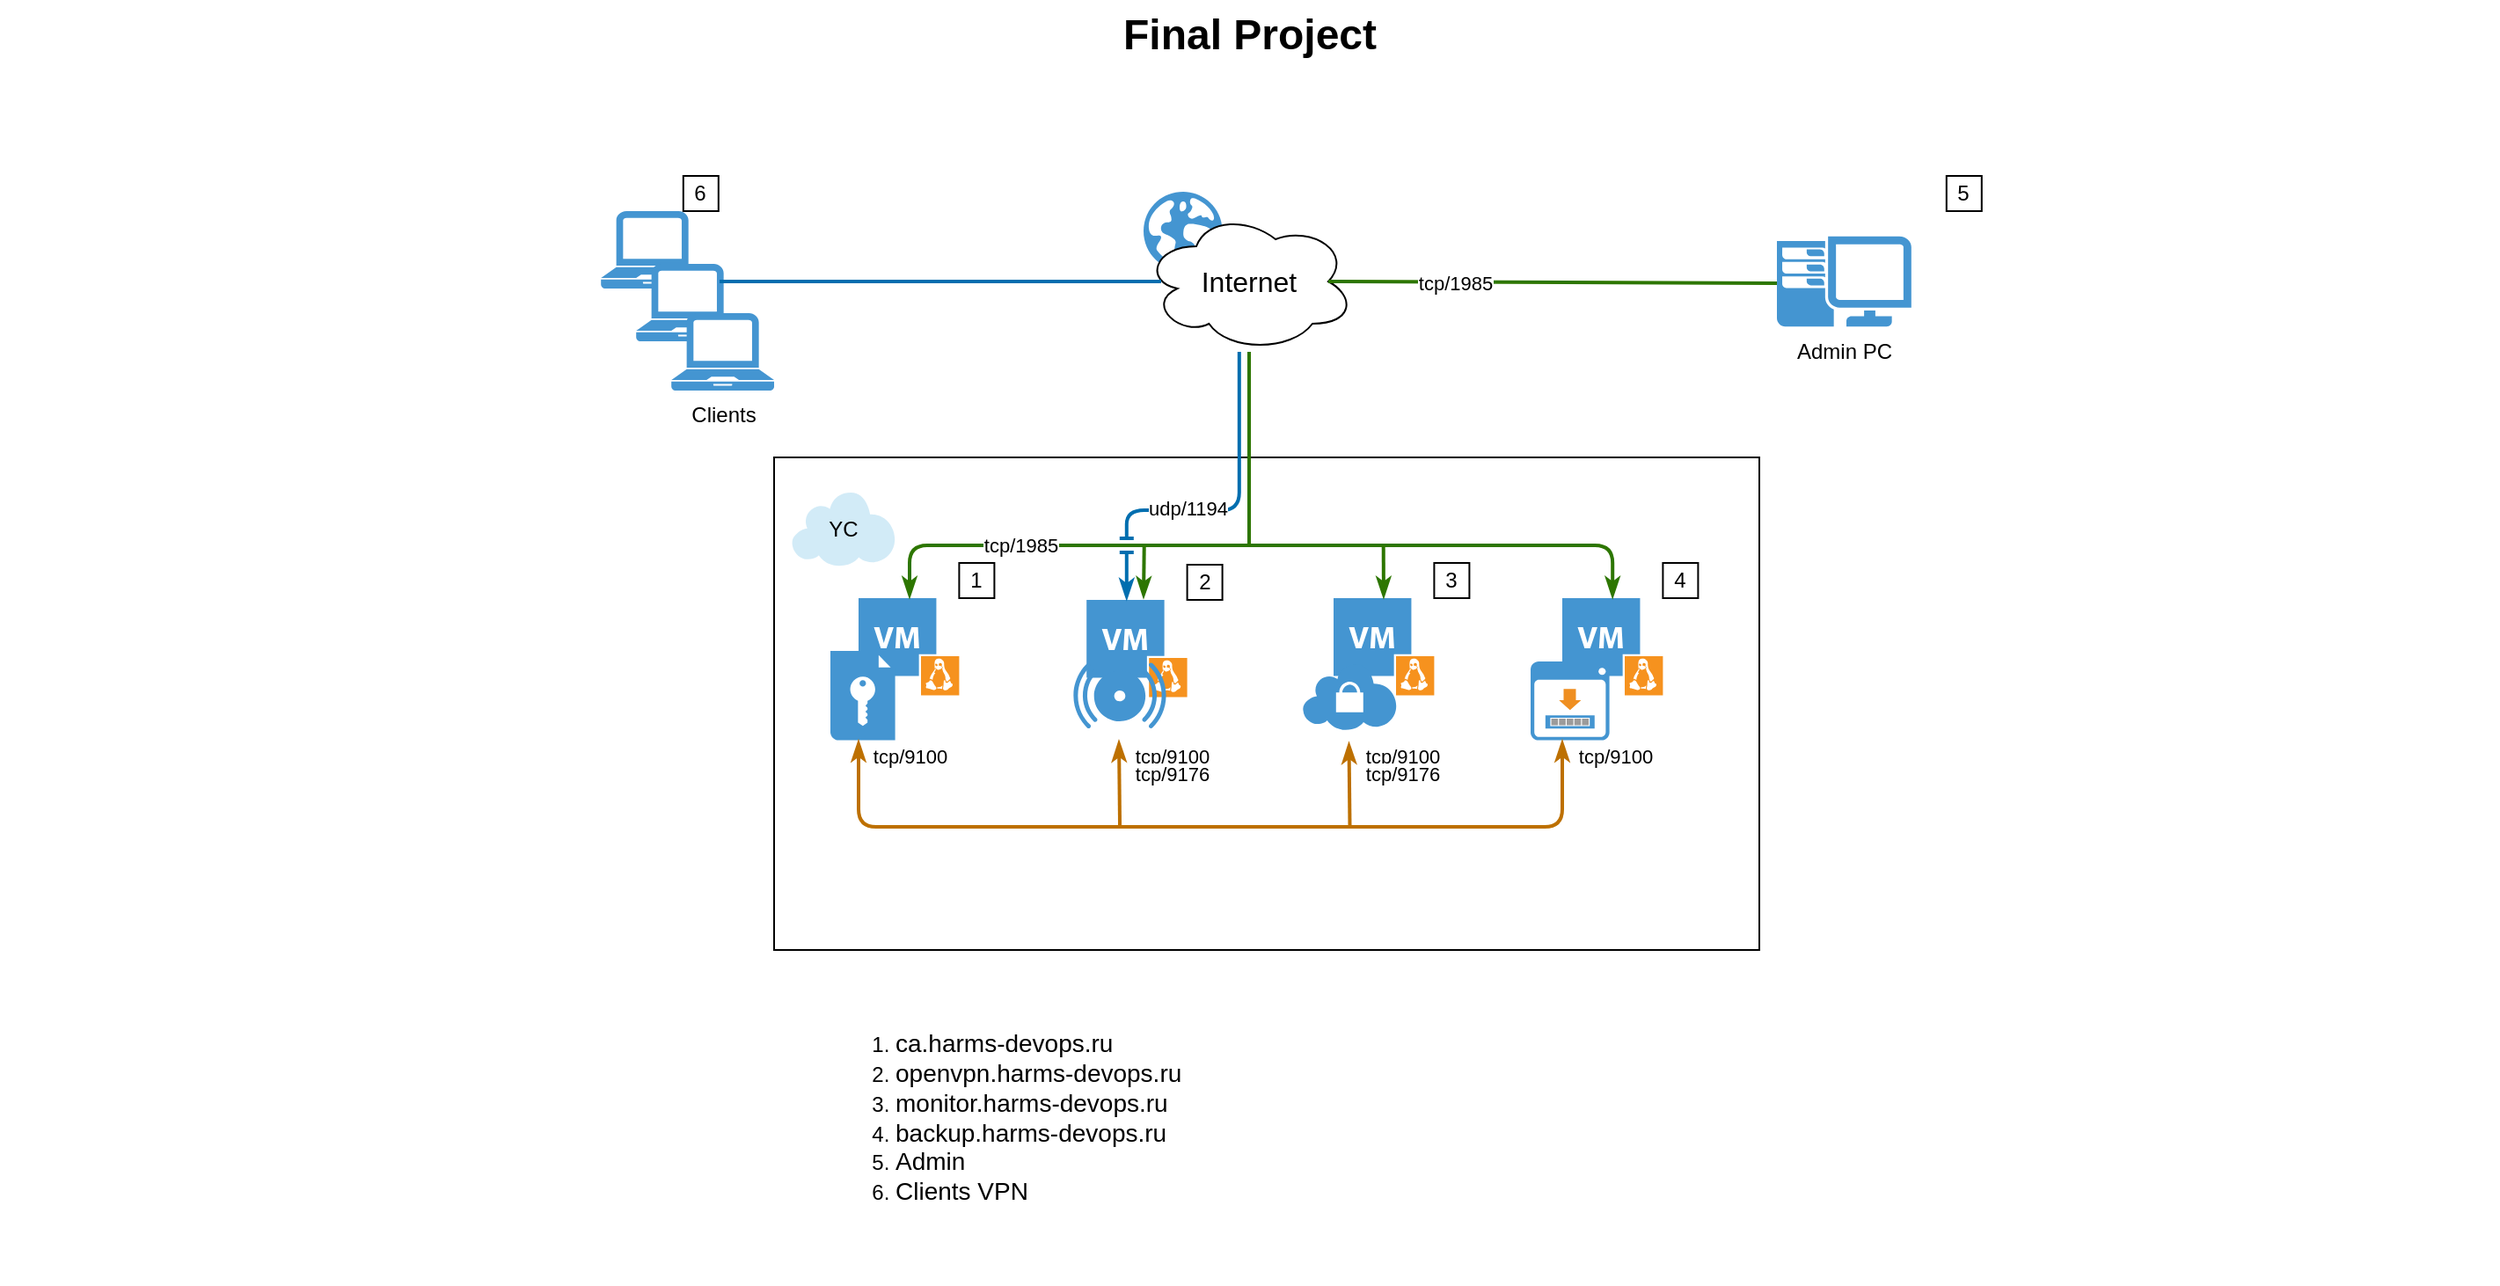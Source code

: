 <mxfile version="25.0.3">
  <diagram name="Page-1" id="197159a0-c6a4-9194-75a8-e4174976684c">
    <mxGraphModel dx="843" dy="476" grid="1" gridSize="10" guides="1" tooltips="1" connect="1" arrows="1" fold="1" page="1" pageScale="1.5" pageWidth="1169" pageHeight="826" background="none" math="0" shadow="0">
      <root>
        <mxCell id="0" style=";html=1;" />
        <mxCell id="1" style=";html=1;" parent="0" />
        <mxCell id="6dqqA6lwFiBKSvKB13f8-22" value="" style="shadow=0;dashed=0;html=1;strokeColor=none;fillColor=#4495D1;labelPosition=center;verticalLabelPosition=bottom;verticalAlign=top;align=center;outlineConnect=0;shape=mxgraph.veeam.globe;" vertex="1" parent="1">
          <mxGeometry x="810" y="169" width="44.8" height="44.8" as="geometry" />
        </mxCell>
        <mxCell id="6dqqA6lwFiBKSvKB13f8-19" value="" style="rounded=0;whiteSpace=wrap;html=1;" vertex="1" parent="1">
          <mxGeometry x="600" y="320" width="560" height="280" as="geometry" />
        </mxCell>
        <mxCell id="1257a543d1cacc4b-52" value="Final Project" style="text;strokeColor=none;fillColor=none;html=1;fontSize=24;fontStyle=1;verticalAlign=middle;align=center;" parent="1" vertex="1">
          <mxGeometry x="160" y="60" width="1420" height="40" as="geometry" />
        </mxCell>
        <mxCell id="6dqqA6lwFiBKSvKB13f8-1" value="&lt;font style=&quot;font-size: 16px;&quot;&gt;Internet&lt;/font&gt;" style="ellipse;shape=cloud;whiteSpace=wrap;html=1;" vertex="1" parent="1">
          <mxGeometry x="810" y="180" width="120" height="80" as="geometry" />
        </mxCell>
        <mxCell id="6dqqA6lwFiBKSvKB13f8-2" value="" style="shadow=0;dashed=0;html=1;strokeColor=none;fillColor=#4495D1;labelPosition=center;verticalLabelPosition=bottom;verticalAlign=top;align=center;outlineConnect=0;shape=mxgraph.veeam.vm_linux;" vertex="1" parent="1">
          <mxGeometry x="648" y="400" width="57.2" height="55.2" as="geometry" />
        </mxCell>
        <mxCell id="6dqqA6lwFiBKSvKB13f8-3" value="" style="shadow=0;dashed=0;html=1;strokeColor=none;fillColor=#4495D1;labelPosition=center;verticalLabelPosition=bottom;verticalAlign=top;align=center;outlineConnect=0;shape=mxgraph.veeam.vm_linux;" vertex="1" parent="1">
          <mxGeometry x="777.6" y="401" width="57.2" height="55.2" as="geometry" />
        </mxCell>
        <mxCell id="6dqqA6lwFiBKSvKB13f8-4" value="" style="shadow=0;dashed=0;html=1;strokeColor=none;fillColor=#4495D1;labelPosition=center;verticalLabelPosition=bottom;verticalAlign=top;align=center;outlineConnect=0;shape=mxgraph.veeam.vm_linux;" vertex="1" parent="1">
          <mxGeometry x="918" y="400" width="57.2" height="55.2" as="geometry" />
        </mxCell>
        <mxCell id="6dqqA6lwFiBKSvKB13f8-5" value="" style="shadow=0;dashed=0;html=1;strokeColor=none;fillColor=#4495D1;labelPosition=center;verticalLabelPosition=bottom;verticalAlign=top;align=center;outlineConnect=0;shape=mxgraph.veeam.vm_linux;" vertex="1" parent="1">
          <mxGeometry x="1048" y="400" width="57.2" height="55.2" as="geometry" />
        </mxCell>
        <mxCell id="6dqqA6lwFiBKSvKB13f8-9" value="&lt;ol&gt;&lt;li&gt;&lt;font style=&quot;font-size: 14px;&quot;&gt;ca.harms-devops.ru&lt;/font&gt;&lt;/li&gt;&lt;li&gt;&lt;font style=&quot;font-size: 14px;&quot;&gt;openvpn.harms-devops.ru&lt;/font&gt;&lt;/li&gt;&lt;li&gt;&lt;font style=&quot;font-size: 14px;&quot;&gt;monitor.harms-devops.ru&lt;/font&gt;&lt;/li&gt;&lt;li&gt;&lt;font style=&quot;font-size: 14px;&quot;&gt;backup.harms-devops.ru&lt;/font&gt;&lt;/li&gt;&lt;li&gt;&lt;font style=&quot;font-size: 14px;&quot;&gt;Admin&lt;/font&gt;&lt;/li&gt;&lt;li&gt;&lt;font style=&quot;font-size: 14px;&quot;&gt;Clients VPN&lt;/font&gt;&lt;/li&gt;&lt;/ol&gt;" style="text;strokeColor=none;fillColor=none;html=1;whiteSpace=wrap;verticalAlign=middle;overflow=hidden;" vertex="1" parent="1">
          <mxGeometry x="627" y="600" width="223" height="190" as="geometry" />
        </mxCell>
        <mxCell id="6dqqA6lwFiBKSvKB13f8-10" value="" style="pointerEvents=1;shadow=0;dashed=0;html=1;strokeColor=none;fillColor=#4495D1;labelPosition=center;verticalLabelPosition=bottom;verticalAlign=top;align=center;outlineConnect=0;shape=mxgraph.veeam.laptop;" vertex="1" parent="1">
          <mxGeometry x="501.6" y="180" width="58.4" height="44" as="geometry" />
        </mxCell>
        <mxCell id="6dqqA6lwFiBKSvKB13f8-11" value="" style="pointerEvents=1;shadow=0;dashed=0;html=1;strokeColor=none;fillColor=#4495D1;labelPosition=center;verticalLabelPosition=bottom;verticalAlign=top;align=center;outlineConnect=0;shape=mxgraph.veeam.laptop;" vertex="1" parent="1">
          <mxGeometry x="521.6" y="210" width="58.4" height="44" as="geometry" />
        </mxCell>
        <mxCell id="6dqqA6lwFiBKSvKB13f8-12" value="Clients" style="pointerEvents=1;shadow=0;dashed=0;html=1;strokeColor=none;fillColor=#4495D1;labelPosition=center;verticalLabelPosition=bottom;verticalAlign=top;align=center;outlineConnect=0;shape=mxgraph.veeam.laptop;" vertex="1" parent="1">
          <mxGeometry x="541.6" y="238" width="58.4" height="44" as="geometry" />
        </mxCell>
        <mxCell id="6dqqA6lwFiBKSvKB13f8-17" value="" style="endArrow=none;html=1;rounded=0;fillColor=#1ba1e2;strokeColor=#006EAF;strokeWidth=2;" edge="1" parent="1">
          <mxGeometry width="50" height="50" relative="1" as="geometry">
            <mxPoint x="820" y="220" as="sourcePoint" />
            <mxPoint x="569" y="220" as="targetPoint" />
          </mxGeometry>
        </mxCell>
        <mxCell id="6dqqA6lwFiBKSvKB13f8-18" value="" style="endArrow=none;html=1;rounded=0;exitX=0.917;exitY=0.5;exitDx=0;exitDy=0;exitPerimeter=0;entryX=0.003;entryY=0.569;entryDx=0;entryDy=0;entryPerimeter=0;fillColor=#60a917;strokeColor=#2D7600;strokeWidth=2;endSize=8;" edge="1" parent="1">
          <mxGeometry width="50" height="50" relative="1" as="geometry">
            <mxPoint x="915" y="220" as="sourcePoint" />
            <mxPoint x="1170" y="221" as="targetPoint" />
          </mxGeometry>
        </mxCell>
        <mxCell id="6dqqA6lwFiBKSvKB13f8-90" value="tcp/1985" style="edgeLabel;html=1;align=center;verticalAlign=middle;resizable=0;points=[];" vertex="1" connectable="0" parent="6dqqA6lwFiBKSvKB13f8-18">
          <mxGeometry x="-0.439" y="-1" relative="1" as="geometry">
            <mxPoint y="-1" as="offset" />
          </mxGeometry>
        </mxCell>
        <mxCell id="6dqqA6lwFiBKSvKB13f8-8" value="Admin PC" style="pointerEvents=1;shadow=0;dashed=0;html=1;strokeColor=none;fillColor=#4495D1;labelPosition=center;verticalLabelPosition=bottom;verticalAlign=top;align=center;outlineConnect=0;shape=mxgraph.veeam.2d.workstation;movableLabel=0;autosize=0;fillStyle=auto;" vertex="1" parent="1">
          <mxGeometry x="1170" y="194.4" width="76.4" height="51.2" as="geometry" />
        </mxCell>
        <mxCell id="6dqqA6lwFiBKSvKB13f8-20" value="" style="shadow=0;dashed=0;html=1;strokeColor=none;fillColor=#4495D1;labelPosition=center;verticalLabelPosition=bottom;verticalAlign=top;align=center;outlineConnect=0;shape=mxgraph.veeam.2d.cloud;" vertex="1" parent="1">
          <mxGeometry x="610" y="340" width="58.8" height="41.6" as="geometry" />
        </mxCell>
        <mxCell id="6dqqA6lwFiBKSvKB13f8-21" value="" style="shadow=0;dashed=0;html=1;strokeColor=none;fillColor=#4495D1;labelPosition=center;verticalLabelPosition=bottom;verticalAlign=top;align=center;outlineConnect=0;shape=mxgraph.veeam.2d.alarm;" vertex="1" parent="1">
          <mxGeometry x="770" y="436.6" width="52.8" height="37.6" as="geometry" />
        </mxCell>
        <mxCell id="6dqqA6lwFiBKSvKB13f8-23" value="" style="shadow=0;dashed=0;html=1;strokeColor=none;fillColor=#4495D1;labelPosition=center;verticalLabelPosition=bottom;verticalAlign=top;align=center;outlineConnect=0;shape=mxgraph.veeam.encryption_key;" vertex="1" parent="1">
          <mxGeometry x="632" y="430" width="36.8" height="50.8" as="geometry" />
        </mxCell>
        <mxCell id="6dqqA6lwFiBKSvKB13f8-24" value="" style="shadow=0;dashed=0;html=1;strokeColor=none;fillColor=#4495D1;labelPosition=center;verticalLabelPosition=bottom;verticalAlign=top;align=center;outlineConnect=0;shape=mxgraph.veeam.2d.backup_browser;" vertex="1" parent="1">
          <mxGeometry x="1030" y="436" width="44.8" height="44.8" as="geometry" />
        </mxCell>
        <mxCell id="6dqqA6lwFiBKSvKB13f8-25" value="" style="shadow=0;dashed=0;html=1;strokeColor=none;fillColor=#4495D1;labelPosition=center;verticalLabelPosition=bottom;verticalAlign=top;align=center;outlineConnect=0;shape=mxgraph.veeam.vpn;" vertex="1" parent="1">
          <mxGeometry x="900" y="437" width="54" height="38" as="geometry" />
        </mxCell>
        <mxCell id="6dqqA6lwFiBKSvKB13f8-26" value="1" style="rounded=0;whiteSpace=wrap;html=1;" vertex="1" parent="1">
          <mxGeometry x="705.2" y="380" width="20" height="20" as="geometry" />
        </mxCell>
        <mxCell id="6dqqA6lwFiBKSvKB13f8-27" value="2" style="rounded=0;whiteSpace=wrap;html=1;" vertex="1" parent="1">
          <mxGeometry x="834.8" y="381" width="20" height="20" as="geometry" />
        </mxCell>
        <mxCell id="6dqqA6lwFiBKSvKB13f8-34" value="3" style="rounded=0;whiteSpace=wrap;html=1;" vertex="1" parent="1">
          <mxGeometry x="975.2" y="380" width="20" height="20" as="geometry" />
        </mxCell>
        <mxCell id="6dqqA6lwFiBKSvKB13f8-35" value="4" style="rounded=0;whiteSpace=wrap;html=1;" vertex="1" parent="1">
          <mxGeometry x="1105.2" y="380" width="20" height="20" as="geometry" />
        </mxCell>
        <mxCell id="6dqqA6lwFiBKSvKB13f8-46" value="" style="endArrow=classicThin;html=1;rounded=1;edgeStyle=elbowEdgeStyle;elbow=vertical;strokeWidth=2;fillColor=#60a917;strokeColor=#2D7600;curved=0;startArrow=classicThin;startFill=1;jumpStyle=none;endFill=1;flowAnimation=0;shadow=0;noJump=0;ignoreEdge=0;orthogonalLoop=0;orthogonal=0;enumerate=0;comic=0;snapToPoint=0;" edge="1" parent="1" source="6dqqA6lwFiBKSvKB13f8-5">
          <mxGeometry relative="1" as="geometry">
            <mxPoint x="876.4" y="288.8" as="sourcePoint" />
            <mxPoint x="677" y="400" as="targetPoint" />
            <Array as="points">
              <mxPoint x="880" y="370" />
              <mxPoint x="920" y="360" />
            </Array>
          </mxGeometry>
        </mxCell>
        <mxCell id="6dqqA6lwFiBKSvKB13f8-47" value="tcp/1985" style="edgeLabel;resizable=0;html=1;;align=center;verticalAlign=middle;" connectable="0" vertex="1" parent="6dqqA6lwFiBKSvKB13f8-46">
          <mxGeometry relative="1" as="geometry">
            <mxPoint x="-137" as="offset" />
          </mxGeometry>
        </mxCell>
        <mxCell id="6dqqA6lwFiBKSvKB13f8-59" value="" style="endArrow=classicThin;html=1;rounded=1;elbow=vertical;edgeStyle=orthogonalEdgeStyle;strokeWidth=2;fillColor=#1ba1e2;strokeColor=#006EAF;jumpStyle=line;curved=0;endFill=1;" edge="1" parent="1">
          <mxGeometry relative="1" as="geometry">
            <mxPoint x="864.4" y="260" as="sourcePoint" />
            <mxPoint x="800.4" y="401" as="targetPoint" />
            <Array as="points">
              <mxPoint x="864.4" y="350" />
              <mxPoint x="800.4" y="350" />
            </Array>
          </mxGeometry>
        </mxCell>
        <mxCell id="6dqqA6lwFiBKSvKB13f8-60" value="udp/1194" style="edgeLabel;resizable=0;html=1;;align=center;verticalAlign=middle;" connectable="0" vertex="1" parent="6dqqA6lwFiBKSvKB13f8-59">
          <mxGeometry relative="1" as="geometry">
            <mxPoint x="-17" y="-1" as="offset" />
          </mxGeometry>
        </mxCell>
        <mxCell id="6dqqA6lwFiBKSvKB13f8-87" value="" style="endArrow=classicThin;html=1;rounded=0;elbow=vertical;endFill=1;strokeWidth=2;fillColor=#60a917;strokeColor=#2D7600;" edge="1" parent="1" target="6dqqA6lwFiBKSvKB13f8-4">
          <mxGeometry width="50" height="50" relative="1" as="geometry">
            <mxPoint x="946.357" y="371" as="sourcePoint" />
            <mxPoint x="947" y="390" as="targetPoint" />
          </mxGeometry>
        </mxCell>
        <mxCell id="6dqqA6lwFiBKSvKB13f8-88" value="" style="endArrow=classicThin;html=1;rounded=0;elbow=vertical;endFill=1;strokeWidth=2;fillColor=#60a917;strokeColor=#2D7600;" edge="1" parent="1">
          <mxGeometry width="50" height="50" relative="1" as="geometry">
            <mxPoint x="810.357" y="371" as="sourcePoint" />
            <mxPoint x="810" y="400" as="targetPoint" />
          </mxGeometry>
        </mxCell>
        <mxCell id="6dqqA6lwFiBKSvKB13f8-89" value="" style="endArrow=none;html=1;rounded=0;elbow=vertical;strokeWidth=2;fillColor=#60a917;strokeColor=#2D7600;" edge="1" parent="1" target="6dqqA6lwFiBKSvKB13f8-1">
          <mxGeometry width="50" height="50" relative="1" as="geometry">
            <mxPoint x="870" y="370" as="sourcePoint" />
            <mxPoint x="940" y="280" as="targetPoint" />
          </mxGeometry>
        </mxCell>
        <mxCell id="6dqqA6lwFiBKSvKB13f8-91" value="" style="endArrow=classicThin;html=1;rounded=1;edgeStyle=elbowEdgeStyle;elbow=vertical;strokeWidth=2;fillColor=#f0a30a;strokeColor=#BD7000;curved=0;startArrow=classicThin;startFill=1;jumpStyle=none;endFill=1;flowAnimation=0;shadow=0;noJump=0;ignoreEdge=0;orthogonalLoop=0;orthogonal=0;enumerate=0;comic=0;snapToPoint=0;" edge="1" parent="1">
          <mxGeometry relative="1" as="geometry">
            <mxPoint x="648" y="480.8" as="sourcePoint" />
            <mxPoint x="1048" y="480.8" as="targetPoint" />
            <Array as="points">
              <mxPoint x="850" y="530" />
              <mxPoint x="805" y="520.8" />
            </Array>
          </mxGeometry>
        </mxCell>
        <mxCell id="6dqqA6lwFiBKSvKB13f8-93" value="" style="endArrow=classicThin;html=1;rounded=0;elbow=vertical;endFill=1;strokeWidth=2;fillColor=#f0a30a;strokeColor=#BD7000;" edge="1" parent="1">
          <mxGeometry width="50" height="50" relative="1" as="geometry">
            <mxPoint x="927.257" y="529.72" as="sourcePoint" />
            <mxPoint x="926.74" y="482" as="targetPoint" />
          </mxGeometry>
        </mxCell>
        <mxCell id="6dqqA6lwFiBKSvKB13f8-94" value="" style="endArrow=classicThin;html=1;rounded=0;elbow=vertical;endFill=1;strokeWidth=2;fillColor=#f0a30a;strokeColor=#BD7000;entryX=0.35;entryY=0.571;entryDx=0;entryDy=0;entryPerimeter=0;exitX=0.35;exitY=0.571;exitDx=0;exitDy=0;exitPerimeter=0;" edge="1" parent="1">
          <mxGeometry width="50" height="50" relative="1" as="geometry">
            <mxPoint x="796.517" y="529" as="sourcePoint" />
            <mxPoint x="796" y="480.88" as="targetPoint" />
          </mxGeometry>
        </mxCell>
        <mxCell id="6dqqA6lwFiBKSvKB13f8-99" value="tcp/9100" style="edgeLabel;resizable=0;html=1;;align=center;verticalAlign=middle;" connectable="0" vertex="1" parent="1">
          <mxGeometry x="676.6" y="490" as="geometry" />
        </mxCell>
        <mxCell id="6dqqA6lwFiBKSvKB13f8-100" value="tcp/9100" style="edgeLabel;resizable=0;html=1;;align=center;verticalAlign=middle;" connectable="0" vertex="1" parent="1">
          <mxGeometry x="825.8" y="490" as="geometry" />
        </mxCell>
        <mxCell id="6dqqA6lwFiBKSvKB13f8-101" value="tcp/9100" style="edgeLabel;resizable=0;html=1;;align=center;verticalAlign=middle;" connectable="0" vertex="1" parent="1">
          <mxGeometry x="957.0" y="490" as="geometry" />
        </mxCell>
        <mxCell id="6dqqA6lwFiBKSvKB13f8-102" value="tcp/9100" style="edgeLabel;resizable=0;html=1;;align=center;verticalAlign=middle;" connectable="0" vertex="1" parent="1">
          <mxGeometry x="1078" y="490" as="geometry" />
        </mxCell>
        <mxCell id="6dqqA6lwFiBKSvKB13f8-103" value="tcp/9176" style="edgeLabel;resizable=0;html=1;;align=center;verticalAlign=middle;" connectable="0" vertex="1" parent="1">
          <mxGeometry x="825.8" y="500" as="geometry" />
        </mxCell>
        <mxCell id="6dqqA6lwFiBKSvKB13f8-104" value="tcp/9176" style="edgeLabel;resizable=0;html=1;;align=center;verticalAlign=middle;" connectable="0" vertex="1" parent="1">
          <mxGeometry x="957" y="500" as="geometry" />
        </mxCell>
        <mxCell id="6dqqA6lwFiBKSvKB13f8-105" style="edgeStyle=elbowEdgeStyle;rounded=0;orthogonalLoop=1;jettySize=auto;elbow=vertical;html=1;exitX=1;exitY=0.5;exitDx=0;exitDy=0;" edge="1" parent="1">
          <mxGeometry relative="1" as="geometry">
            <mxPoint x="858" y="695" as="sourcePoint" />
            <mxPoint x="858" y="695.364" as="targetPoint" />
          </mxGeometry>
        </mxCell>
        <mxCell id="6dqqA6lwFiBKSvKB13f8-106" value="5" style="rounded=0;whiteSpace=wrap;html=1;" vertex="1" parent="1">
          <mxGeometry x="1266.4" y="160" width="20" height="20" as="geometry" />
        </mxCell>
        <mxCell id="6dqqA6lwFiBKSvKB13f8-107" value="6" style="rounded=0;whiteSpace=wrap;html=1;" vertex="1" parent="1">
          <mxGeometry x="548.4" y="160" width="20" height="20" as="geometry" />
        </mxCell>
        <mxCell id="6dqqA6lwFiBKSvKB13f8-108" value="YC" style="text;html=1;align=center;verticalAlign=middle;resizable=0;points=[];autosize=1;strokeColor=none;fillColor=none;" vertex="1" parent="1">
          <mxGeometry x="619.4" y="345.8" width="40" height="30" as="geometry" />
        </mxCell>
      </root>
    </mxGraphModel>
  </diagram>
</mxfile>
